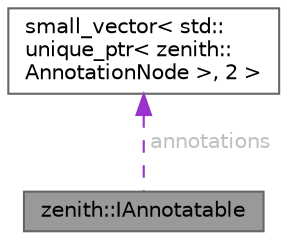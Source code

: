 digraph "zenith::IAnnotatable"
{
 // LATEX_PDF_SIZE
  bgcolor="transparent";
  edge [fontname=Helvetica,fontsize=10,labelfontname=Helvetica,labelfontsize=10];
  node [fontname=Helvetica,fontsize=10,shape=box,height=0.2,width=0.4];
  Node1 [id="Node000001",label="zenith::IAnnotatable",height=0.2,width=0.4,color="gray40", fillcolor="grey60", style="filled", fontcolor="black",tooltip=" "];
  Node2 -> Node1 [id="edge1_Node000001_Node000002",dir="back",color="darkorchid3",style="dashed",tooltip=" ",label=" annotations",fontcolor="grey" ];
  Node2 [id="Node000002",label="small_vector\< std::\lunique_ptr\< zenith::\lAnnotationNode \>, 2 \>",height=0.2,width=0.4,color="gray40", fillcolor="white", style="filled",URL="$classsmall__vector.html",tooltip=" "];
}
